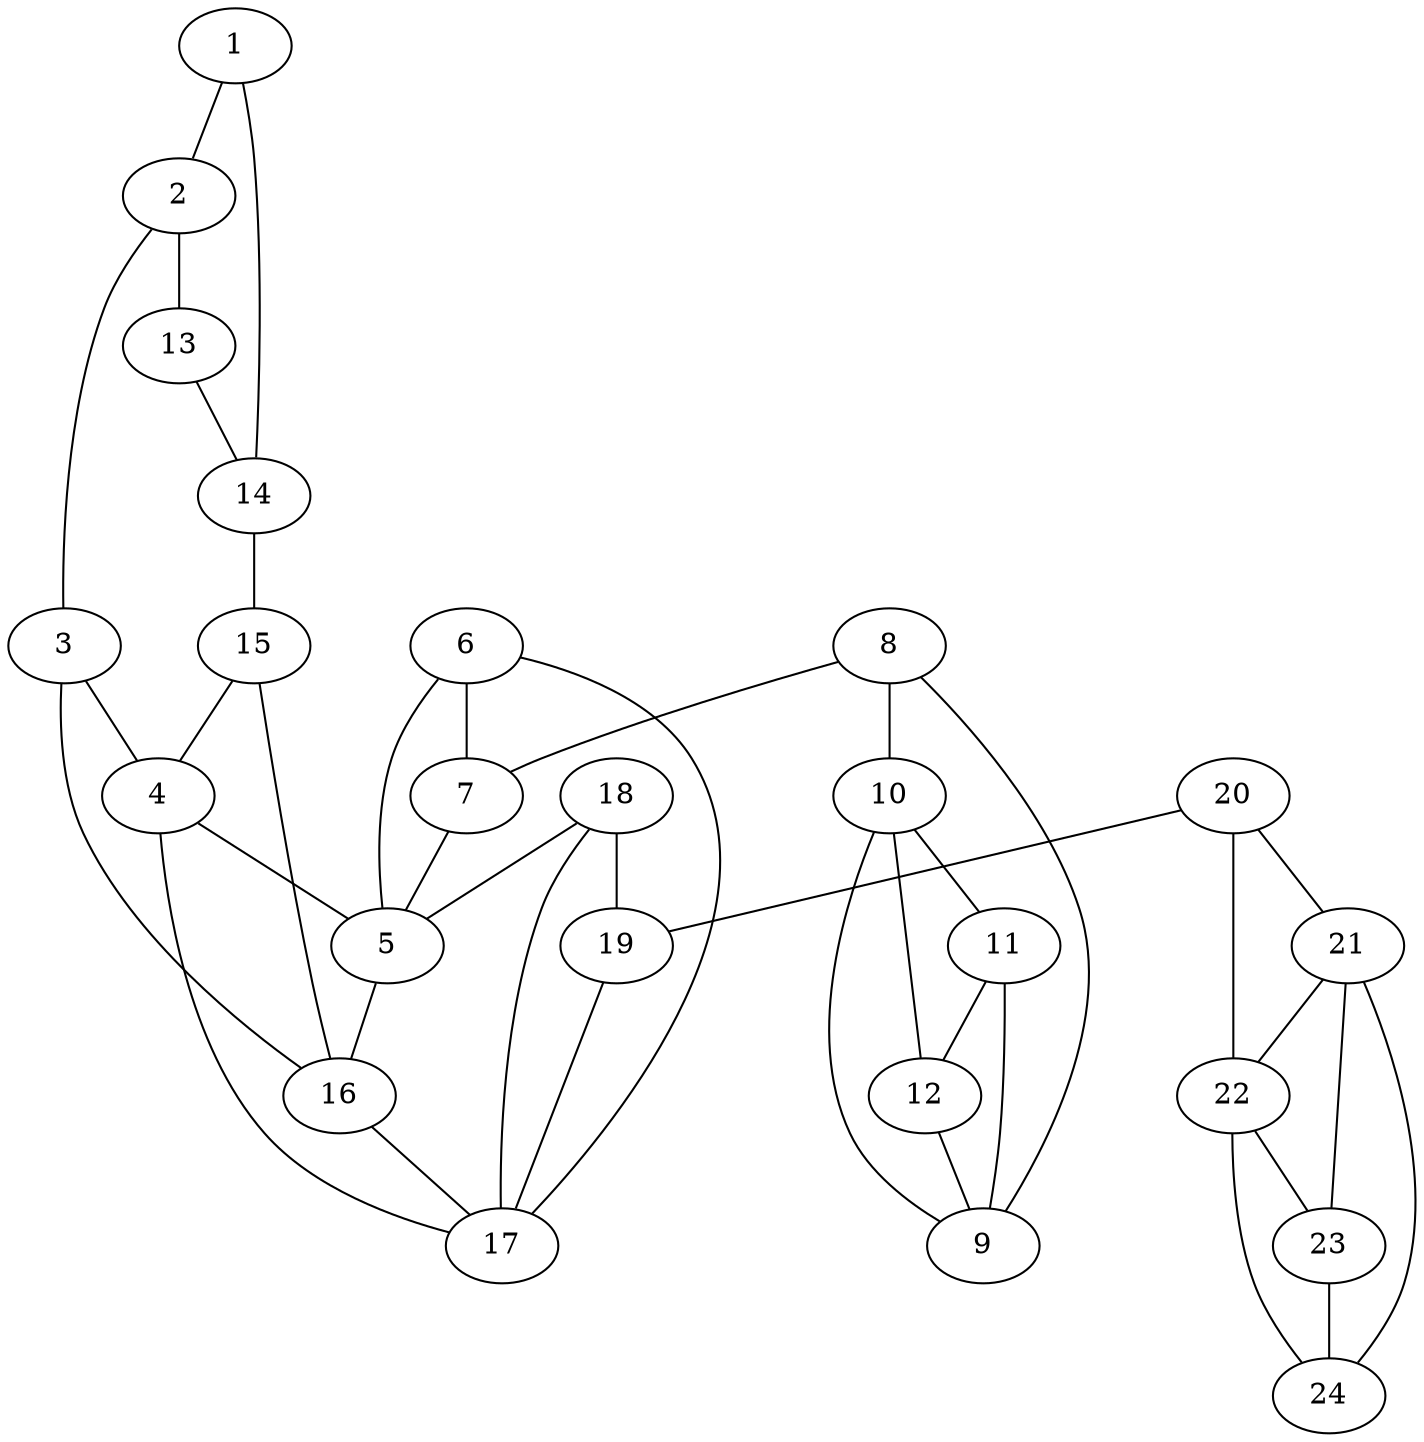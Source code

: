 graph pdb7tim {
	1	 [aaLength=13,
		sequence=QSIKEIVERLNTA,
		type=0];
	2	 [aaLength=10,
		sequence=TYLDYSVSLV,
		type=0];
	1 -- 2	 [distance0="29.80977",
		frequency=1,
		type0=1];
	14	 [aaLength=10,
		sequence=TYLDYSVSLV,
		type=0];
	1 -- 14	 [distance0="32.88421",
		frequency=1,
		type0=3];
	13	 [aaLength=13,
		sequence=QSIKEIVERLNTA,
		type=0];
	2 -- 13	 [distance0="32.8208",
		frequency=1,
		type0=3];
	3	 [aaLength=7,
		sequence=DQIKDVG,
		type=0];
	2 -- 3	 [distance0="26.0",
		frequency=1,
		type0=4];
	4	 [aaLength=6,
		sequence=ERRSYF,
		type=0];
	3 -- 4	 [distance0="23.20956",
		distance1="9.0",
		frequency=2,
		type0=2,
		type1=4];
	16	 [aaLength=6,
		sequence=ERRSYF,
		type=0];
	3 -- 16	 [distance0="24.58568",
		frequency=1,
		type0=3];
	5	 [aaLength=13,
		sequence=KFIADKTKFALGQ,
		type=0];
	4 -- 5	 [distance0="10.94402",
		distance1="4.0",
		frequency=2,
		type0=1,
		type1=4];
	17	 [aaLength=13,
		sequence=KFIADKTKFALGQ,
		type=0];
	4 -- 17	 [distance0="15.59699",
		frequency=1,
		type0=3];
	5 -- 16	 [distance0="15.48899",
		frequency=1,
		type0=3];
	6	 [aaLength=5,
		sequence=EEKKA,
		type=0];
	7	 [aaLength=12,
		sequence=LDVVERQLNAVL,
		type=0];
	6 -- 7	 [distance0="9.464257",
		distance1="3.0",
		frequency=2,
		type0=1,
		type1=4];
	6 -- 5	 [distance0="33.57984",
		frequency=1,
		type0=2];
	6 -- 17	 [distance0="38.20316",
		frequency=1,
		type0=3];
	7 -- 5	 [distance0="37.58609",
		frequency=1,
		type0=2];
	8	 [aaLength=18,
		sequence=EDAQDIHASIRKFLASKL,
		type=0];
	10	 [aaLength=6,
		sequence=SNAVTF,
		type=0];
	8 -- 10	 [distance0="37.28709",
		frequency=1,
		type0=2];
	8 -- 7	 [distance0="41.06378",
		frequency=1,
		type0=3];
	9	 [aaLength=6,
		sequence=KAASEL,
		type=0];
	8 -- 9	 [distance0="22.54261",
		distance1="2.0",
		frequency=2,
		type0=1,
		type1=4];
	9 -- 10	 [distance0="19.20898",
		distance1="10.0",
		frequency=2,
		type0=1,
		type1=4];
	11	 [aaLength=5,
		sequence=GASLK,
		type=0];
	9 -- 11	 [distance0="34.66609",
		frequency=1,
		type0=3];
	10 -- 11	 [distance0="21.17789",
		distance1="12.0",
		frequency=2,
		type0=2,
		type1=4];
	12	 [aaLength=7,
		sequence=EFVDIIN,
		type=0];
	11 -- 12	 [distance0="10.3301",
		distance1="1.0",
		frequency=2,
		type0=1,
		type1=4];
	12 -- 10	 [distance0="27.39999",
		frequency=1,
		type0=2];
	12 -- 9	 [distance0="42.61872",
		frequency=1,
		type0=3];
	13 -- 14	 [distance0="29.766",
		distance1="14.0",
		frequency=2,
		type0=1,
		type1=4];
	15	 [aaLength=7,
		sequence=DQIKDVG,
		type=0];
	14 -- 15	 [distance0="26.0",
		frequency=1,
		type0=4];
	15 -- 4	 [distance0="24.50307",
		frequency=1,
		type0=3];
	15 -- 16	 [distance0="23.09934",
		distance1="9.0",
		frequency=2,
		type0=2,
		type1=4];
	16 -- 17	 [distance0="10.77187",
		distance1="4.0",
		frequency=2,
		type0=1,
		type1=4];
	18	 [aaLength=5,
		sequence=EEKKA,
		type=0];
	18 -- 5	 [distance0="38.52727",
		frequency=1,
		type0=3];
	18 -- 17	 [distance0="33.48567",
		frequency=1,
		type0=2];
	19	 [aaLength=12,
		sequence=LDVVERQLNAVL,
		type=0];
	18 -- 19	 [distance0="9.459197",
		distance1="3.0",
		frequency=2,
		type0=1,
		type1=4];
	19 -- 17	 [distance0="37.54381",
		frequency=1,
		type0=2];
	20	 [aaLength=18,
		sequence=EDAQDIHASIRKFLASKL,
		type=0];
	20 -- 19	 [distance0="40.94089",
		frequency=1,
		type0=3];
	21	 [aaLength=6,
		sequence=KAASEL,
		type=0];
	20 -- 21	 [distance0="22.46319",
		distance1="2.0",
		frequency=2,
		type0=1,
		type1=4];
	22	 [aaLength=6,
		sequence=SNAVTF,
		type=0];
	20 -- 22	 [distance0="37.33729",
		frequency=1,
		type0=2];
	21 -- 22	 [distance0="19.22288",
		distance1="10.0",
		frequency=2,
		type0=1,
		type1=4];
	23	 [aaLength=5,
		sequence=GASLK,
		type=0];
	21 -- 23	 [distance0="34.75172",
		frequency=1,
		type0=3];
	22 -- 23	 [distance0="21.17906",
		distance1="12.0",
		frequency=2,
		type0=2,
		type1=4];
	24	 [aaLength=7,
		sequence=EFVDIIN,
		type=0];
	23 -- 24	 [distance0="10.1381",
		distance1="1.0",
		frequency=2,
		type0=1,
		type1=4];
	24 -- 21	 [distance0="42.66832",
		frequency=1,
		type0=3];
	24 -- 22	 [distance0="27.31784",
		frequency=1,
		type0=2];
}
